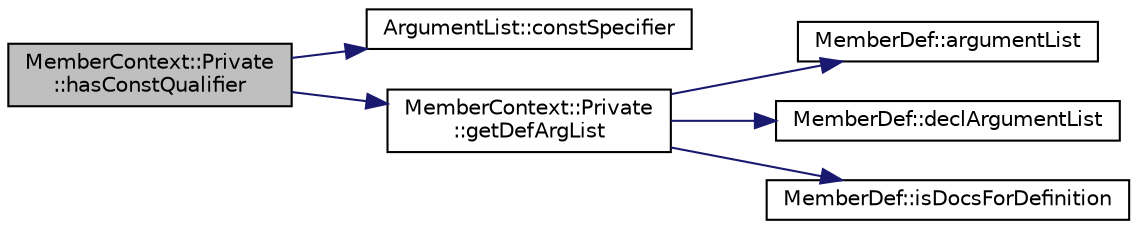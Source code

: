 digraph "MemberContext::Private::hasConstQualifier"
{
 // LATEX_PDF_SIZE
  edge [fontname="Helvetica",fontsize="10",labelfontname="Helvetica",labelfontsize="10"];
  node [fontname="Helvetica",fontsize="10",shape=record];
  rankdir="LR";
  Node1 [label="MemberContext::Private\l::hasConstQualifier",height=0.2,width=0.4,color="black", fillcolor="grey75", style="filled", fontcolor="black",tooltip=" "];
  Node1 -> Node2 [color="midnightblue",fontsize="10",style="solid",fontname="Helvetica"];
  Node2 [label="ArgumentList::constSpecifier",height=0.2,width=0.4,color="black", fillcolor="white", style="filled",URL="$classArgumentList.html#a72440ac7985da3c0c465134bc0ddd2d5",tooltip=" "];
  Node1 -> Node3 [color="midnightblue",fontsize="10",style="solid",fontname="Helvetica"];
  Node3 [label="MemberContext::Private\l::getDefArgList",height=0.2,width=0.4,color="black", fillcolor="white", style="filled",URL="$classMemberContext_1_1Private.html#ace0fb651ff17c7eb66ed4fd5ef2721d2",tooltip=" "];
  Node3 -> Node4 [color="midnightblue",fontsize="10",style="solid",fontname="Helvetica"];
  Node4 [label="MemberDef::argumentList",height=0.2,width=0.4,color="black", fillcolor="white", style="filled",URL="$classMemberDef.html#a515503656a6cffb2d27f60e93c3c780e",tooltip=" "];
  Node3 -> Node5 [color="midnightblue",fontsize="10",style="solid",fontname="Helvetica"];
  Node5 [label="MemberDef::declArgumentList",height=0.2,width=0.4,color="black", fillcolor="white", style="filled",URL="$classMemberDef.html#af0d0461390544ad385a962aefd88c313",tooltip=" "];
  Node3 -> Node6 [color="midnightblue",fontsize="10",style="solid",fontname="Helvetica"];
  Node6 [label="MemberDef::isDocsForDefinition",height=0.2,width=0.4,color="black", fillcolor="white", style="filled",URL="$classMemberDef.html#a842ff86c34c3ae387d995e2597be8118",tooltip=" "];
}
